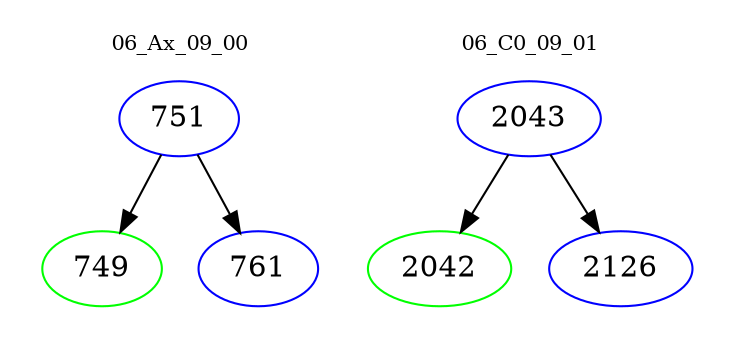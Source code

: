 digraph{
subgraph cluster_0 {
color = white
label = "06_Ax_09_00";
fontsize=10;
T0_751 [label="751", color="blue"]
T0_751 -> T0_749 [color="black"]
T0_749 [label="749", color="green"]
T0_751 -> T0_761 [color="black"]
T0_761 [label="761", color="blue"]
}
subgraph cluster_1 {
color = white
label = "06_C0_09_01";
fontsize=10;
T1_2043 [label="2043", color="blue"]
T1_2043 -> T1_2042 [color="black"]
T1_2042 [label="2042", color="green"]
T1_2043 -> T1_2126 [color="black"]
T1_2126 [label="2126", color="blue"]
}
}
